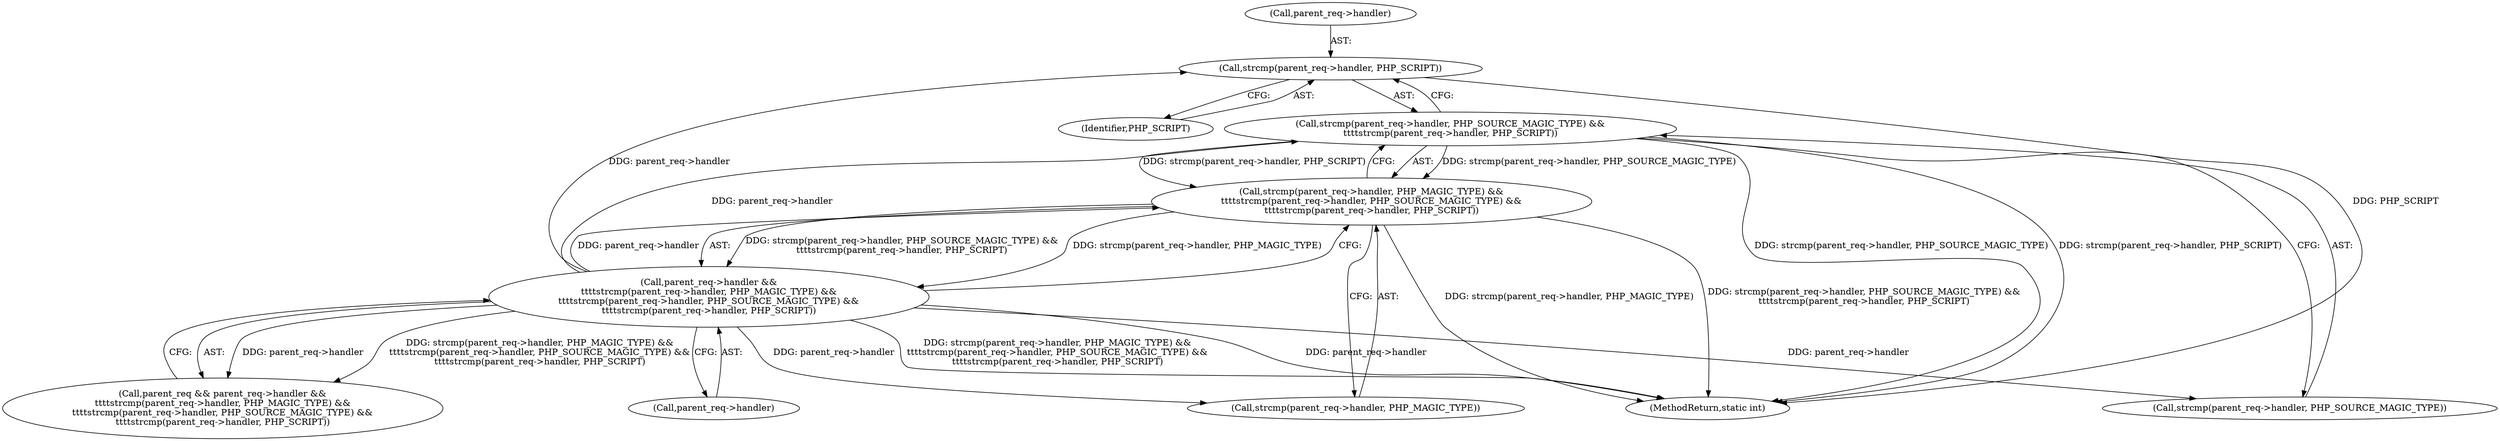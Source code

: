 digraph "0_php_809610f5ea38a83b284e1125d1fff129bdd615e7@API" {
"1000372" [label="(Call,strcmp(parent_req->handler, PHP_SCRIPT))"];
"1000356" [label="(Call,parent_req->handler &&\n\t\t\t\tstrcmp(parent_req->handler, PHP_MAGIC_TYPE) &&\n\t\t\t\tstrcmp(parent_req->handler, PHP_SOURCE_MAGIC_TYPE) &&\n\t\t\t\tstrcmp(parent_req->handler, PHP_SCRIPT))"];
"1000360" [label="(Call,strcmp(parent_req->handler, PHP_MAGIC_TYPE) &&\n\t\t\t\tstrcmp(parent_req->handler, PHP_SOURCE_MAGIC_TYPE) &&\n\t\t\t\tstrcmp(parent_req->handler, PHP_SCRIPT))"];
"1000366" [label="(Call,strcmp(parent_req->handler, PHP_SOURCE_MAGIC_TYPE) &&\n\t\t\t\tstrcmp(parent_req->handler, PHP_SCRIPT))"];
"1000361" [label="(Call,strcmp(parent_req->handler, PHP_MAGIC_TYPE))"];
"1000376" [label="(Identifier,PHP_SCRIPT)"];
"1000541" [label="(MethodReturn,static int)"];
"1000354" [label="(Call,parent_req && parent_req->handler &&\n\t\t\t\tstrcmp(parent_req->handler, PHP_MAGIC_TYPE) &&\n\t\t\t\tstrcmp(parent_req->handler, PHP_SOURCE_MAGIC_TYPE) &&\n\t\t\t\tstrcmp(parent_req->handler, PHP_SCRIPT))"];
"1000360" [label="(Call,strcmp(parent_req->handler, PHP_MAGIC_TYPE) &&\n\t\t\t\tstrcmp(parent_req->handler, PHP_SOURCE_MAGIC_TYPE) &&\n\t\t\t\tstrcmp(parent_req->handler, PHP_SCRIPT))"];
"1000366" [label="(Call,strcmp(parent_req->handler, PHP_SOURCE_MAGIC_TYPE) &&\n\t\t\t\tstrcmp(parent_req->handler, PHP_SCRIPT))"];
"1000356" [label="(Call,parent_req->handler &&\n\t\t\t\tstrcmp(parent_req->handler, PHP_MAGIC_TYPE) &&\n\t\t\t\tstrcmp(parent_req->handler, PHP_SOURCE_MAGIC_TYPE) &&\n\t\t\t\tstrcmp(parent_req->handler, PHP_SCRIPT))"];
"1000372" [label="(Call,strcmp(parent_req->handler, PHP_SCRIPT))"];
"1000357" [label="(Call,parent_req->handler)"];
"1000373" [label="(Call,parent_req->handler)"];
"1000367" [label="(Call,strcmp(parent_req->handler, PHP_SOURCE_MAGIC_TYPE))"];
"1000372" -> "1000366"  [label="AST: "];
"1000372" -> "1000376"  [label="CFG: "];
"1000373" -> "1000372"  [label="AST: "];
"1000376" -> "1000372"  [label="AST: "];
"1000366" -> "1000372"  [label="CFG: "];
"1000372" -> "1000541"  [label="DDG: PHP_SCRIPT"];
"1000356" -> "1000372"  [label="DDG: parent_req->handler"];
"1000356" -> "1000354"  [label="AST: "];
"1000356" -> "1000357"  [label="CFG: "];
"1000356" -> "1000360"  [label="CFG: "];
"1000357" -> "1000356"  [label="AST: "];
"1000360" -> "1000356"  [label="AST: "];
"1000354" -> "1000356"  [label="CFG: "];
"1000356" -> "1000541"  [label="DDG: parent_req->handler"];
"1000356" -> "1000541"  [label="DDG: strcmp(parent_req->handler, PHP_MAGIC_TYPE) &&\n\t\t\t\tstrcmp(parent_req->handler, PHP_SOURCE_MAGIC_TYPE) &&\n\t\t\t\tstrcmp(parent_req->handler, PHP_SCRIPT)"];
"1000356" -> "1000354"  [label="DDG: parent_req->handler"];
"1000356" -> "1000354"  [label="DDG: strcmp(parent_req->handler, PHP_MAGIC_TYPE) &&\n\t\t\t\tstrcmp(parent_req->handler, PHP_SOURCE_MAGIC_TYPE) &&\n\t\t\t\tstrcmp(parent_req->handler, PHP_SCRIPT)"];
"1000360" -> "1000356"  [label="DDG: strcmp(parent_req->handler, PHP_MAGIC_TYPE)"];
"1000360" -> "1000356"  [label="DDG: strcmp(parent_req->handler, PHP_SOURCE_MAGIC_TYPE) &&\n\t\t\t\tstrcmp(parent_req->handler, PHP_SCRIPT)"];
"1000356" -> "1000360"  [label="DDG: parent_req->handler"];
"1000356" -> "1000361"  [label="DDG: parent_req->handler"];
"1000356" -> "1000366"  [label="DDG: parent_req->handler"];
"1000356" -> "1000367"  [label="DDG: parent_req->handler"];
"1000360" -> "1000361"  [label="CFG: "];
"1000360" -> "1000366"  [label="CFG: "];
"1000361" -> "1000360"  [label="AST: "];
"1000366" -> "1000360"  [label="AST: "];
"1000360" -> "1000541"  [label="DDG: strcmp(parent_req->handler, PHP_MAGIC_TYPE)"];
"1000360" -> "1000541"  [label="DDG: strcmp(parent_req->handler, PHP_SOURCE_MAGIC_TYPE) &&\n\t\t\t\tstrcmp(parent_req->handler, PHP_SCRIPT)"];
"1000366" -> "1000360"  [label="DDG: strcmp(parent_req->handler, PHP_SOURCE_MAGIC_TYPE)"];
"1000366" -> "1000360"  [label="DDG: strcmp(parent_req->handler, PHP_SCRIPT)"];
"1000366" -> "1000367"  [label="CFG: "];
"1000367" -> "1000366"  [label="AST: "];
"1000366" -> "1000541"  [label="DDG: strcmp(parent_req->handler, PHP_SOURCE_MAGIC_TYPE)"];
"1000366" -> "1000541"  [label="DDG: strcmp(parent_req->handler, PHP_SCRIPT)"];
}
